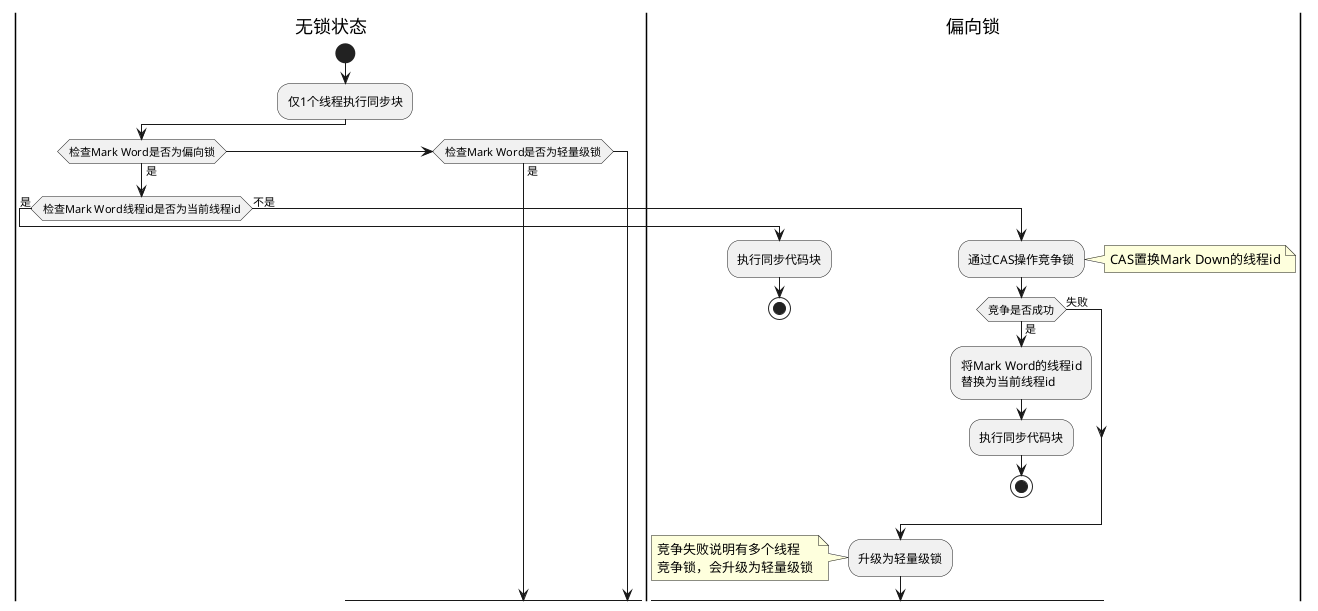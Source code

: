 @startuml
|无锁状态|
start
:仅1个线程执行同步块;

if(检查Mark Word是否为偏向锁) then (是)
    if(检查Mark Word线程id是否为当前线程id) then (是)
    |偏向锁|
    :执行同步代码块;
    stop;
    else (不是)
        :通过CAS操作竞争锁;
        note right:CAS置换Mark Down的线程id
        if(竞争是否成功) then (是)
            :将Mark Word的线程id\n替换为当前线程id;
            :执行同步代码块;
            stop;
        else(失败)
        endif
    endif
    :升级为轻量级锁;
    note:竞争失败说明有多个线程\n竞争锁，会升级为轻量级锁

elseif (检查Mark Word是否为轻量级锁) then (是)
endif




@enduml